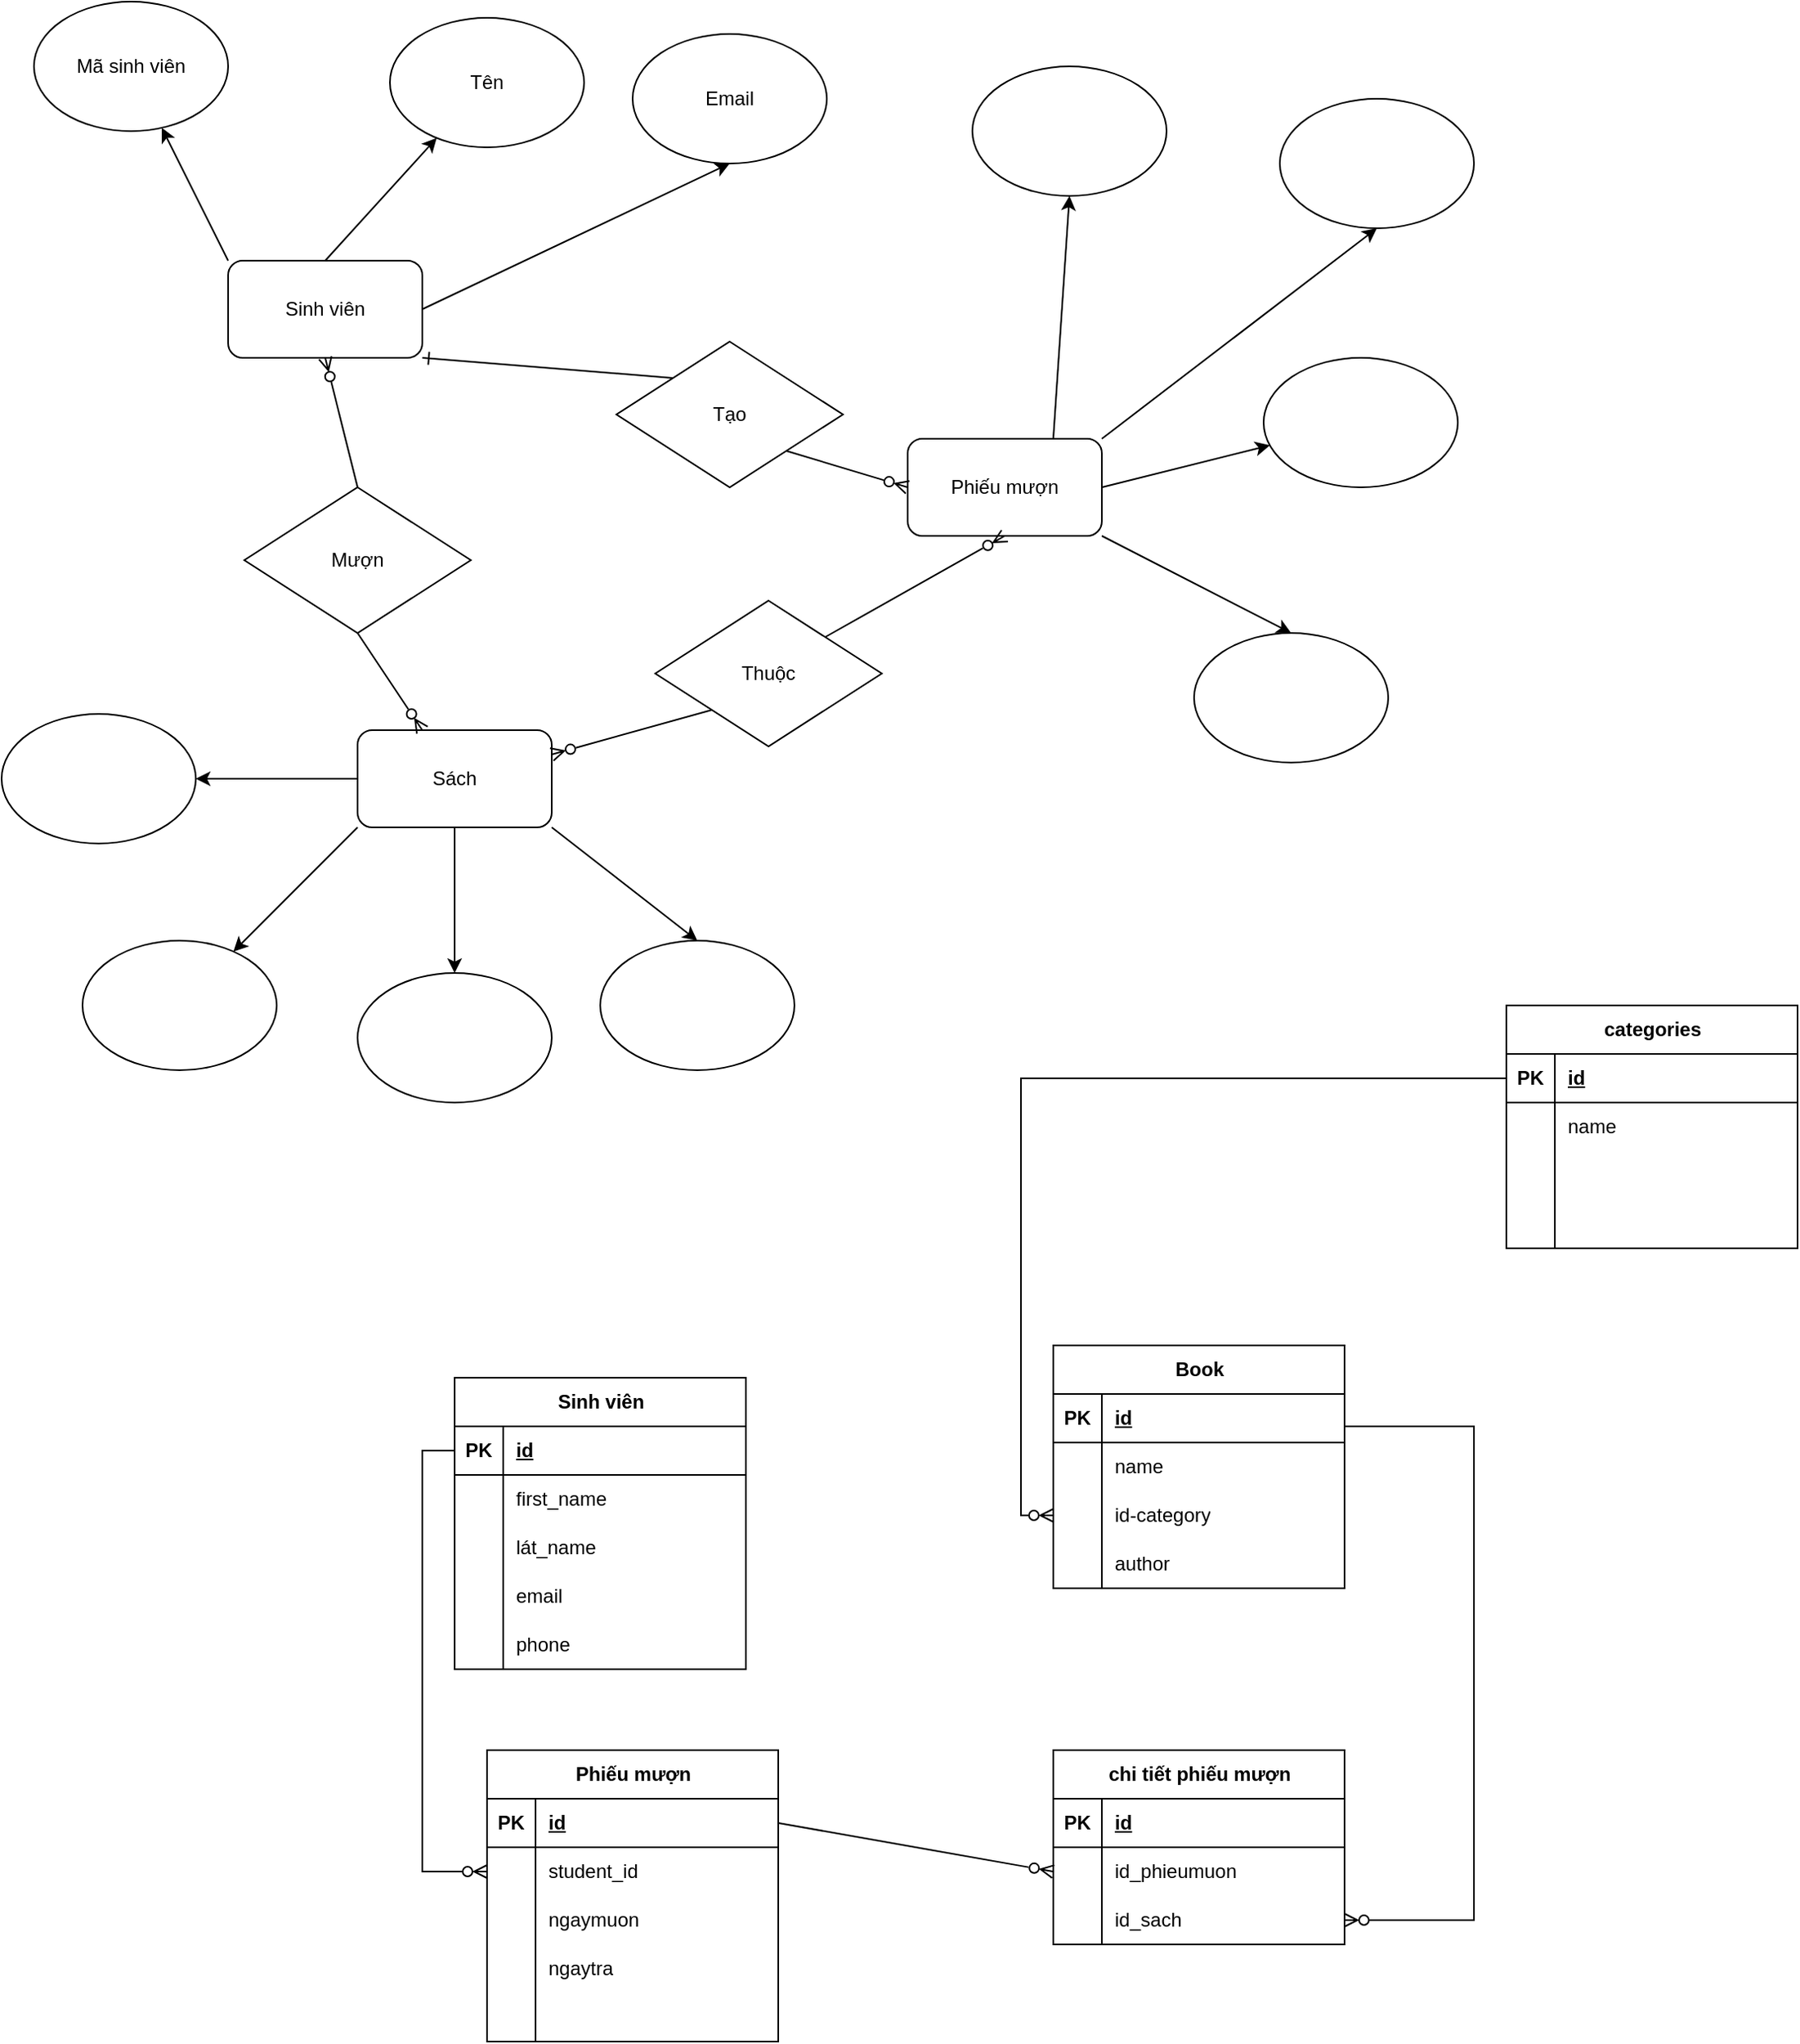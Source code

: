 <mxfile version="24.6.2" type="github">
  <diagram id="C5RBs43oDa-KdzZeNtuy" name="Page-1">
    <mxGraphModel dx="1471" dy="875" grid="1" gridSize="10" guides="1" tooltips="1" connect="1" arrows="1" fold="1" page="1" pageScale="1" pageWidth="827" pageHeight="1169" math="0" shadow="0">
      <root>
        <mxCell id="WIyWlLk6GJQsqaUBKTNV-0" />
        <mxCell id="WIyWlLk6GJQsqaUBKTNV-1" parent="WIyWlLk6GJQsqaUBKTNV-0" />
        <mxCell id="mZ0vE7oe9cur4-1ZYBkr-4" style="rounded=0;orthogonalLoop=1;jettySize=auto;html=1;exitX=0;exitY=0;exitDx=0;exitDy=0;" edge="1" parent="WIyWlLk6GJQsqaUBKTNV-1" source="mZ0vE7oe9cur4-1ZYBkr-0" target="mZ0vE7oe9cur4-1ZYBkr-1">
          <mxGeometry relative="1" as="geometry" />
        </mxCell>
        <mxCell id="mZ0vE7oe9cur4-1ZYBkr-5" style="rounded=0;orthogonalLoop=1;jettySize=auto;html=1;exitX=0.5;exitY=0;exitDx=0;exitDy=0;" edge="1" parent="WIyWlLk6GJQsqaUBKTNV-1" source="mZ0vE7oe9cur4-1ZYBkr-0" target="mZ0vE7oe9cur4-1ZYBkr-3">
          <mxGeometry relative="1" as="geometry" />
        </mxCell>
        <mxCell id="mZ0vE7oe9cur4-1ZYBkr-8" style="rounded=0;orthogonalLoop=1;jettySize=auto;html=1;exitX=1;exitY=0.5;exitDx=0;exitDy=0;entryX=0.5;entryY=1;entryDx=0;entryDy=0;" edge="1" parent="WIyWlLk6GJQsqaUBKTNV-1" source="mZ0vE7oe9cur4-1ZYBkr-0" target="mZ0vE7oe9cur4-1ZYBkr-2">
          <mxGeometry relative="1" as="geometry" />
        </mxCell>
        <mxCell id="mZ0vE7oe9cur4-1ZYBkr-0" value="Sinh viên" style="rounded=1;whiteSpace=wrap;html=1;" vertex="1" parent="WIyWlLk6GJQsqaUBKTNV-1">
          <mxGeometry x="150" y="170" width="120" height="60" as="geometry" />
        </mxCell>
        <mxCell id="mZ0vE7oe9cur4-1ZYBkr-1" value="Mã sinh viên" style="ellipse;whiteSpace=wrap;html=1;" vertex="1" parent="WIyWlLk6GJQsqaUBKTNV-1">
          <mxGeometry x="30" y="10" width="120" height="80" as="geometry" />
        </mxCell>
        <mxCell id="mZ0vE7oe9cur4-1ZYBkr-2" value="Email" style="ellipse;whiteSpace=wrap;html=1;" vertex="1" parent="WIyWlLk6GJQsqaUBKTNV-1">
          <mxGeometry x="400" y="30" width="120" height="80" as="geometry" />
        </mxCell>
        <mxCell id="mZ0vE7oe9cur4-1ZYBkr-3" value="Tên" style="ellipse;whiteSpace=wrap;html=1;" vertex="1" parent="WIyWlLk6GJQsqaUBKTNV-1">
          <mxGeometry x="250" y="20" width="120" height="80" as="geometry" />
        </mxCell>
        <mxCell id="mZ0vE7oe9cur4-1ZYBkr-11" value="" style="edgeStyle=orthogonalEdgeStyle;rounded=0;orthogonalLoop=1;jettySize=auto;html=1;" edge="1" parent="WIyWlLk6GJQsqaUBKTNV-1" source="mZ0vE7oe9cur4-1ZYBkr-9" target="mZ0vE7oe9cur4-1ZYBkr-10">
          <mxGeometry relative="1" as="geometry" />
        </mxCell>
        <mxCell id="mZ0vE7oe9cur4-1ZYBkr-13" value="" style="edgeStyle=orthogonalEdgeStyle;rounded=0;orthogonalLoop=1;jettySize=auto;html=1;entryX=0.5;entryY=0;entryDx=0;entryDy=0;" edge="1" parent="WIyWlLk6GJQsqaUBKTNV-1" source="mZ0vE7oe9cur4-1ZYBkr-9" target="mZ0vE7oe9cur4-1ZYBkr-15">
          <mxGeometry relative="1" as="geometry">
            <mxPoint x="290" y="590" as="targetPoint" />
          </mxGeometry>
        </mxCell>
        <mxCell id="mZ0vE7oe9cur4-1ZYBkr-17" style="rounded=0;orthogonalLoop=1;jettySize=auto;html=1;exitX=0;exitY=1;exitDx=0;exitDy=0;" edge="1" parent="WIyWlLk6GJQsqaUBKTNV-1" source="mZ0vE7oe9cur4-1ZYBkr-9" target="mZ0vE7oe9cur4-1ZYBkr-16">
          <mxGeometry relative="1" as="geometry" />
        </mxCell>
        <mxCell id="mZ0vE7oe9cur4-1ZYBkr-18" style="rounded=0;orthogonalLoop=1;jettySize=auto;html=1;exitX=1;exitY=1;exitDx=0;exitDy=0;entryX=0.5;entryY=0;entryDx=0;entryDy=0;" edge="1" parent="WIyWlLk6GJQsqaUBKTNV-1" source="mZ0vE7oe9cur4-1ZYBkr-9" target="mZ0vE7oe9cur4-1ZYBkr-14">
          <mxGeometry relative="1" as="geometry" />
        </mxCell>
        <mxCell id="mZ0vE7oe9cur4-1ZYBkr-9" value="Sách" style="rounded=1;whiteSpace=wrap;html=1;" vertex="1" parent="WIyWlLk6GJQsqaUBKTNV-1">
          <mxGeometry x="230" y="460" width="120" height="60" as="geometry" />
        </mxCell>
        <mxCell id="mZ0vE7oe9cur4-1ZYBkr-10" value="" style="ellipse;whiteSpace=wrap;html=1;rounded=1;" vertex="1" parent="WIyWlLk6GJQsqaUBKTNV-1">
          <mxGeometry x="10" y="450" width="120" height="80" as="geometry" />
        </mxCell>
        <mxCell id="mZ0vE7oe9cur4-1ZYBkr-14" value="" style="ellipse;whiteSpace=wrap;html=1;rounded=1;" vertex="1" parent="WIyWlLk6GJQsqaUBKTNV-1">
          <mxGeometry x="380" y="590" width="120" height="80" as="geometry" />
        </mxCell>
        <mxCell id="mZ0vE7oe9cur4-1ZYBkr-15" value="" style="ellipse;whiteSpace=wrap;html=1;rounded=1;" vertex="1" parent="WIyWlLk6GJQsqaUBKTNV-1">
          <mxGeometry x="230" y="610" width="120" height="80" as="geometry" />
        </mxCell>
        <mxCell id="mZ0vE7oe9cur4-1ZYBkr-16" value="" style="ellipse;whiteSpace=wrap;html=1;rounded=1;" vertex="1" parent="WIyWlLk6GJQsqaUBKTNV-1">
          <mxGeometry x="60" y="590" width="120" height="80" as="geometry" />
        </mxCell>
        <mxCell id="mZ0vE7oe9cur4-1ZYBkr-20" style="rounded=0;orthogonalLoop=1;jettySize=auto;html=1;exitX=0.5;exitY=1;exitDx=0;exitDy=0;endArrow=ERzeroToMany;endFill=0;" edge="1" parent="WIyWlLk6GJQsqaUBKTNV-1" source="mZ0vE7oe9cur4-1ZYBkr-19" target="mZ0vE7oe9cur4-1ZYBkr-9">
          <mxGeometry relative="1" as="geometry" />
        </mxCell>
        <mxCell id="mZ0vE7oe9cur4-1ZYBkr-21" style="rounded=0;orthogonalLoop=1;jettySize=auto;html=1;exitX=0.5;exitY=0;exitDx=0;exitDy=0;entryX=0.5;entryY=1;entryDx=0;entryDy=0;endArrow=ERzeroToMany;endFill=0;" edge="1" parent="WIyWlLk6GJQsqaUBKTNV-1" source="mZ0vE7oe9cur4-1ZYBkr-19" target="mZ0vE7oe9cur4-1ZYBkr-0">
          <mxGeometry relative="1" as="geometry" />
        </mxCell>
        <mxCell id="mZ0vE7oe9cur4-1ZYBkr-19" value="Mượn" style="rhombus;whiteSpace=wrap;html=1;" vertex="1" parent="WIyWlLk6GJQsqaUBKTNV-1">
          <mxGeometry x="160" y="310" width="140" height="90" as="geometry" />
        </mxCell>
        <mxCell id="mZ0vE7oe9cur4-1ZYBkr-27" style="rounded=0;orthogonalLoop=1;jettySize=auto;html=1;exitX=0.75;exitY=0;exitDx=0;exitDy=0;entryX=0.5;entryY=1;entryDx=0;entryDy=0;" edge="1" parent="WIyWlLk6GJQsqaUBKTNV-1" source="mZ0vE7oe9cur4-1ZYBkr-22" target="mZ0vE7oe9cur4-1ZYBkr-23">
          <mxGeometry relative="1" as="geometry" />
        </mxCell>
        <mxCell id="mZ0vE7oe9cur4-1ZYBkr-28" style="rounded=0;orthogonalLoop=1;jettySize=auto;html=1;exitX=1;exitY=0;exitDx=0;exitDy=0;entryX=0.5;entryY=1;entryDx=0;entryDy=0;" edge="1" parent="WIyWlLk6GJQsqaUBKTNV-1" source="mZ0vE7oe9cur4-1ZYBkr-22" target="mZ0vE7oe9cur4-1ZYBkr-24">
          <mxGeometry relative="1" as="geometry" />
        </mxCell>
        <mxCell id="mZ0vE7oe9cur4-1ZYBkr-29" style="rounded=0;orthogonalLoop=1;jettySize=auto;html=1;exitX=1;exitY=0.5;exitDx=0;exitDy=0;" edge="1" parent="WIyWlLk6GJQsqaUBKTNV-1" source="mZ0vE7oe9cur4-1ZYBkr-22" target="mZ0vE7oe9cur4-1ZYBkr-25">
          <mxGeometry relative="1" as="geometry" />
        </mxCell>
        <mxCell id="mZ0vE7oe9cur4-1ZYBkr-30" style="rounded=0;orthogonalLoop=1;jettySize=auto;html=1;exitX=1;exitY=1;exitDx=0;exitDy=0;entryX=0.5;entryY=0;entryDx=0;entryDy=0;" edge="1" parent="WIyWlLk6GJQsqaUBKTNV-1" source="mZ0vE7oe9cur4-1ZYBkr-22" target="mZ0vE7oe9cur4-1ZYBkr-26">
          <mxGeometry relative="1" as="geometry" />
        </mxCell>
        <mxCell id="mZ0vE7oe9cur4-1ZYBkr-22" value="Phiếu mượn" style="rounded=1;whiteSpace=wrap;html=1;" vertex="1" parent="WIyWlLk6GJQsqaUBKTNV-1">
          <mxGeometry x="570" y="280" width="120" height="60" as="geometry" />
        </mxCell>
        <mxCell id="mZ0vE7oe9cur4-1ZYBkr-23" value="" style="ellipse;whiteSpace=wrap;html=1;" vertex="1" parent="WIyWlLk6GJQsqaUBKTNV-1">
          <mxGeometry x="610" y="50" width="120" height="80" as="geometry" />
        </mxCell>
        <mxCell id="mZ0vE7oe9cur4-1ZYBkr-24" value="" style="ellipse;whiteSpace=wrap;html=1;" vertex="1" parent="WIyWlLk6GJQsqaUBKTNV-1">
          <mxGeometry x="800" y="70" width="120" height="80" as="geometry" />
        </mxCell>
        <mxCell id="mZ0vE7oe9cur4-1ZYBkr-25" value="" style="ellipse;whiteSpace=wrap;html=1;" vertex="1" parent="WIyWlLk6GJQsqaUBKTNV-1">
          <mxGeometry x="790" y="230" width="120" height="80" as="geometry" />
        </mxCell>
        <mxCell id="mZ0vE7oe9cur4-1ZYBkr-26" value="" style="ellipse;whiteSpace=wrap;html=1;" vertex="1" parent="WIyWlLk6GJQsqaUBKTNV-1">
          <mxGeometry x="747" y="400" width="120" height="80" as="geometry" />
        </mxCell>
        <mxCell id="mZ0vE7oe9cur4-1ZYBkr-33" style="rounded=0;orthogonalLoop=1;jettySize=auto;html=1;exitX=0;exitY=0;exitDx=0;exitDy=0;endArrow=ERone;endFill=0;entryX=1;entryY=1;entryDx=0;entryDy=0;" edge="1" parent="WIyWlLk6GJQsqaUBKTNV-1" source="mZ0vE7oe9cur4-1ZYBkr-31" target="mZ0vE7oe9cur4-1ZYBkr-0">
          <mxGeometry relative="1" as="geometry">
            <mxPoint x="260" y="220" as="targetPoint" />
          </mxGeometry>
        </mxCell>
        <mxCell id="mZ0vE7oe9cur4-1ZYBkr-34" style="rounded=0;orthogonalLoop=1;jettySize=auto;html=1;exitX=1;exitY=1;exitDx=0;exitDy=0;entryX=0;entryY=0.5;entryDx=0;entryDy=0;endArrow=ERzeroToMany;endFill=0;" edge="1" parent="WIyWlLk6GJQsqaUBKTNV-1" source="mZ0vE7oe9cur4-1ZYBkr-31" target="mZ0vE7oe9cur4-1ZYBkr-22">
          <mxGeometry relative="1" as="geometry" />
        </mxCell>
        <mxCell id="mZ0vE7oe9cur4-1ZYBkr-31" value="Tạo" style="rhombus;whiteSpace=wrap;html=1;" vertex="1" parent="WIyWlLk6GJQsqaUBKTNV-1">
          <mxGeometry x="390" y="220" width="140" height="90" as="geometry" />
        </mxCell>
        <mxCell id="mZ0vE7oe9cur4-1ZYBkr-37" style="edgeStyle=none;rounded=0;orthogonalLoop=1;jettySize=auto;html=1;exitX=0;exitY=1;exitDx=0;exitDy=0;entryX=1;entryY=0.25;entryDx=0;entryDy=0;endArrow=ERzeroToMany;endFill=0;" edge="1" parent="WIyWlLk6GJQsqaUBKTNV-1" source="mZ0vE7oe9cur4-1ZYBkr-35" target="mZ0vE7oe9cur4-1ZYBkr-9">
          <mxGeometry relative="1" as="geometry" />
        </mxCell>
        <mxCell id="mZ0vE7oe9cur4-1ZYBkr-38" style="edgeStyle=none;rounded=0;orthogonalLoop=1;jettySize=auto;html=1;exitX=1;exitY=0;exitDx=0;exitDy=0;entryX=0.5;entryY=1;entryDx=0;entryDy=0;endArrow=ERzeroToMany;endFill=0;" edge="1" parent="WIyWlLk6GJQsqaUBKTNV-1" source="mZ0vE7oe9cur4-1ZYBkr-35" target="mZ0vE7oe9cur4-1ZYBkr-22">
          <mxGeometry relative="1" as="geometry" />
        </mxCell>
        <mxCell id="mZ0vE7oe9cur4-1ZYBkr-35" value="Thuộc" style="rhombus;whiteSpace=wrap;html=1;" vertex="1" parent="WIyWlLk6GJQsqaUBKTNV-1">
          <mxGeometry x="414" y="380" width="140" height="90" as="geometry" />
        </mxCell>
        <mxCell id="mZ0vE7oe9cur4-1ZYBkr-62" value="Sinh viên" style="shape=table;startSize=30;container=1;collapsible=1;childLayout=tableLayout;fixedRows=1;rowLines=0;fontStyle=1;align=center;resizeLast=1;html=1;" vertex="1" parent="WIyWlLk6GJQsqaUBKTNV-1">
          <mxGeometry x="290" y="860" width="180" height="180" as="geometry" />
        </mxCell>
        <mxCell id="mZ0vE7oe9cur4-1ZYBkr-63" value="" style="shape=tableRow;horizontal=0;startSize=0;swimlaneHead=0;swimlaneBody=0;fillColor=none;collapsible=0;dropTarget=0;points=[[0,0.5],[1,0.5]];portConstraint=eastwest;top=0;left=0;right=0;bottom=1;" vertex="1" parent="mZ0vE7oe9cur4-1ZYBkr-62">
          <mxGeometry y="30" width="180" height="30" as="geometry" />
        </mxCell>
        <mxCell id="mZ0vE7oe9cur4-1ZYBkr-64" value="PK" style="shape=partialRectangle;connectable=0;fillColor=none;top=0;left=0;bottom=0;right=0;fontStyle=1;overflow=hidden;whiteSpace=wrap;html=1;" vertex="1" parent="mZ0vE7oe9cur4-1ZYBkr-63">
          <mxGeometry width="30" height="30" as="geometry">
            <mxRectangle width="30" height="30" as="alternateBounds" />
          </mxGeometry>
        </mxCell>
        <mxCell id="mZ0vE7oe9cur4-1ZYBkr-65" value="id" style="shape=partialRectangle;connectable=0;fillColor=none;top=0;left=0;bottom=0;right=0;align=left;spacingLeft=6;fontStyle=5;overflow=hidden;whiteSpace=wrap;html=1;" vertex="1" parent="mZ0vE7oe9cur4-1ZYBkr-63">
          <mxGeometry x="30" width="150" height="30" as="geometry">
            <mxRectangle width="150" height="30" as="alternateBounds" />
          </mxGeometry>
        </mxCell>
        <mxCell id="mZ0vE7oe9cur4-1ZYBkr-66" value="" style="shape=tableRow;horizontal=0;startSize=0;swimlaneHead=0;swimlaneBody=0;fillColor=none;collapsible=0;dropTarget=0;points=[[0,0.5],[1,0.5]];portConstraint=eastwest;top=0;left=0;right=0;bottom=0;" vertex="1" parent="mZ0vE7oe9cur4-1ZYBkr-62">
          <mxGeometry y="60" width="180" height="30" as="geometry" />
        </mxCell>
        <mxCell id="mZ0vE7oe9cur4-1ZYBkr-67" value="" style="shape=partialRectangle;connectable=0;fillColor=none;top=0;left=0;bottom=0;right=0;editable=1;overflow=hidden;whiteSpace=wrap;html=1;" vertex="1" parent="mZ0vE7oe9cur4-1ZYBkr-66">
          <mxGeometry width="30" height="30" as="geometry">
            <mxRectangle width="30" height="30" as="alternateBounds" />
          </mxGeometry>
        </mxCell>
        <mxCell id="mZ0vE7oe9cur4-1ZYBkr-68" value="first_name" style="shape=partialRectangle;connectable=0;fillColor=none;top=0;left=0;bottom=0;right=0;align=left;spacingLeft=6;overflow=hidden;whiteSpace=wrap;html=1;" vertex="1" parent="mZ0vE7oe9cur4-1ZYBkr-66">
          <mxGeometry x="30" width="150" height="30" as="geometry">
            <mxRectangle width="150" height="30" as="alternateBounds" />
          </mxGeometry>
        </mxCell>
        <mxCell id="mZ0vE7oe9cur4-1ZYBkr-126" value="" style="shape=tableRow;horizontal=0;startSize=0;swimlaneHead=0;swimlaneBody=0;fillColor=none;collapsible=0;dropTarget=0;points=[[0,0.5],[1,0.5]];portConstraint=eastwest;top=0;left=0;right=0;bottom=0;" vertex="1" parent="mZ0vE7oe9cur4-1ZYBkr-62">
          <mxGeometry y="90" width="180" height="30" as="geometry" />
        </mxCell>
        <mxCell id="mZ0vE7oe9cur4-1ZYBkr-127" value="" style="shape=partialRectangle;connectable=0;fillColor=none;top=0;left=0;bottom=0;right=0;editable=1;overflow=hidden;whiteSpace=wrap;html=1;" vertex="1" parent="mZ0vE7oe9cur4-1ZYBkr-126">
          <mxGeometry width="30" height="30" as="geometry">
            <mxRectangle width="30" height="30" as="alternateBounds" />
          </mxGeometry>
        </mxCell>
        <mxCell id="mZ0vE7oe9cur4-1ZYBkr-128" value="lát_name" style="shape=partialRectangle;connectable=0;fillColor=none;top=0;left=0;bottom=0;right=0;align=left;spacingLeft=6;overflow=hidden;whiteSpace=wrap;html=1;" vertex="1" parent="mZ0vE7oe9cur4-1ZYBkr-126">
          <mxGeometry x="30" width="150" height="30" as="geometry">
            <mxRectangle width="150" height="30" as="alternateBounds" />
          </mxGeometry>
        </mxCell>
        <mxCell id="mZ0vE7oe9cur4-1ZYBkr-69" value="" style="shape=tableRow;horizontal=0;startSize=0;swimlaneHead=0;swimlaneBody=0;fillColor=none;collapsible=0;dropTarget=0;points=[[0,0.5],[1,0.5]];portConstraint=eastwest;top=0;left=0;right=0;bottom=0;" vertex="1" parent="mZ0vE7oe9cur4-1ZYBkr-62">
          <mxGeometry y="120" width="180" height="30" as="geometry" />
        </mxCell>
        <mxCell id="mZ0vE7oe9cur4-1ZYBkr-70" value="" style="shape=partialRectangle;connectable=0;fillColor=none;top=0;left=0;bottom=0;right=0;editable=1;overflow=hidden;whiteSpace=wrap;html=1;" vertex="1" parent="mZ0vE7oe9cur4-1ZYBkr-69">
          <mxGeometry width="30" height="30" as="geometry">
            <mxRectangle width="30" height="30" as="alternateBounds" />
          </mxGeometry>
        </mxCell>
        <mxCell id="mZ0vE7oe9cur4-1ZYBkr-71" value="email" style="shape=partialRectangle;connectable=0;fillColor=none;top=0;left=0;bottom=0;right=0;align=left;spacingLeft=6;overflow=hidden;whiteSpace=wrap;html=1;" vertex="1" parent="mZ0vE7oe9cur4-1ZYBkr-69">
          <mxGeometry x="30" width="150" height="30" as="geometry">
            <mxRectangle width="150" height="30" as="alternateBounds" />
          </mxGeometry>
        </mxCell>
        <mxCell id="mZ0vE7oe9cur4-1ZYBkr-72" value="" style="shape=tableRow;horizontal=0;startSize=0;swimlaneHead=0;swimlaneBody=0;fillColor=none;collapsible=0;dropTarget=0;points=[[0,0.5],[1,0.5]];portConstraint=eastwest;top=0;left=0;right=0;bottom=0;" vertex="1" parent="mZ0vE7oe9cur4-1ZYBkr-62">
          <mxGeometry y="150" width="180" height="30" as="geometry" />
        </mxCell>
        <mxCell id="mZ0vE7oe9cur4-1ZYBkr-73" value="" style="shape=partialRectangle;connectable=0;fillColor=none;top=0;left=0;bottom=0;right=0;editable=1;overflow=hidden;whiteSpace=wrap;html=1;" vertex="1" parent="mZ0vE7oe9cur4-1ZYBkr-72">
          <mxGeometry width="30" height="30" as="geometry">
            <mxRectangle width="30" height="30" as="alternateBounds" />
          </mxGeometry>
        </mxCell>
        <mxCell id="mZ0vE7oe9cur4-1ZYBkr-74" value="phone" style="shape=partialRectangle;connectable=0;fillColor=none;top=0;left=0;bottom=0;right=0;align=left;spacingLeft=6;overflow=hidden;whiteSpace=wrap;html=1;" vertex="1" parent="mZ0vE7oe9cur4-1ZYBkr-72">
          <mxGeometry x="30" width="150" height="30" as="geometry">
            <mxRectangle width="150" height="30" as="alternateBounds" />
          </mxGeometry>
        </mxCell>
        <mxCell id="mZ0vE7oe9cur4-1ZYBkr-75" value="Book" style="shape=table;startSize=30;container=1;collapsible=1;childLayout=tableLayout;fixedRows=1;rowLines=0;fontStyle=1;align=center;resizeLast=1;html=1;" vertex="1" parent="WIyWlLk6GJQsqaUBKTNV-1">
          <mxGeometry x="660" y="840" width="180" height="150" as="geometry" />
        </mxCell>
        <mxCell id="mZ0vE7oe9cur4-1ZYBkr-76" value="" style="shape=tableRow;horizontal=0;startSize=0;swimlaneHead=0;swimlaneBody=0;fillColor=none;collapsible=0;dropTarget=0;points=[[0,0.5],[1,0.5]];portConstraint=eastwest;top=0;left=0;right=0;bottom=1;" vertex="1" parent="mZ0vE7oe9cur4-1ZYBkr-75">
          <mxGeometry y="30" width="180" height="30" as="geometry" />
        </mxCell>
        <mxCell id="mZ0vE7oe9cur4-1ZYBkr-77" value="PK" style="shape=partialRectangle;connectable=0;fillColor=none;top=0;left=0;bottom=0;right=0;fontStyle=1;overflow=hidden;whiteSpace=wrap;html=1;" vertex="1" parent="mZ0vE7oe9cur4-1ZYBkr-76">
          <mxGeometry width="30" height="30" as="geometry">
            <mxRectangle width="30" height="30" as="alternateBounds" />
          </mxGeometry>
        </mxCell>
        <mxCell id="mZ0vE7oe9cur4-1ZYBkr-78" value="id" style="shape=partialRectangle;connectable=0;fillColor=none;top=0;left=0;bottom=0;right=0;align=left;spacingLeft=6;fontStyle=5;overflow=hidden;whiteSpace=wrap;html=1;" vertex="1" parent="mZ0vE7oe9cur4-1ZYBkr-76">
          <mxGeometry x="30" width="150" height="30" as="geometry">
            <mxRectangle width="150" height="30" as="alternateBounds" />
          </mxGeometry>
        </mxCell>
        <mxCell id="mZ0vE7oe9cur4-1ZYBkr-79" value="" style="shape=tableRow;horizontal=0;startSize=0;swimlaneHead=0;swimlaneBody=0;fillColor=none;collapsible=0;dropTarget=0;points=[[0,0.5],[1,0.5]];portConstraint=eastwest;top=0;left=0;right=0;bottom=0;" vertex="1" parent="mZ0vE7oe9cur4-1ZYBkr-75">
          <mxGeometry y="60" width="180" height="30" as="geometry" />
        </mxCell>
        <mxCell id="mZ0vE7oe9cur4-1ZYBkr-80" value="" style="shape=partialRectangle;connectable=0;fillColor=none;top=0;left=0;bottom=0;right=0;editable=1;overflow=hidden;whiteSpace=wrap;html=1;" vertex="1" parent="mZ0vE7oe9cur4-1ZYBkr-79">
          <mxGeometry width="30" height="30" as="geometry">
            <mxRectangle width="30" height="30" as="alternateBounds" />
          </mxGeometry>
        </mxCell>
        <mxCell id="mZ0vE7oe9cur4-1ZYBkr-81" value="name" style="shape=partialRectangle;connectable=0;fillColor=none;top=0;left=0;bottom=0;right=0;align=left;spacingLeft=6;overflow=hidden;whiteSpace=wrap;html=1;" vertex="1" parent="mZ0vE7oe9cur4-1ZYBkr-79">
          <mxGeometry x="30" width="150" height="30" as="geometry">
            <mxRectangle width="150" height="30" as="alternateBounds" />
          </mxGeometry>
        </mxCell>
        <mxCell id="mZ0vE7oe9cur4-1ZYBkr-82" value="" style="shape=tableRow;horizontal=0;startSize=0;swimlaneHead=0;swimlaneBody=0;fillColor=none;collapsible=0;dropTarget=0;points=[[0,0.5],[1,0.5]];portConstraint=eastwest;top=0;left=0;right=0;bottom=0;" vertex="1" parent="mZ0vE7oe9cur4-1ZYBkr-75">
          <mxGeometry y="90" width="180" height="30" as="geometry" />
        </mxCell>
        <mxCell id="mZ0vE7oe9cur4-1ZYBkr-83" value="" style="shape=partialRectangle;connectable=0;fillColor=none;top=0;left=0;bottom=0;right=0;editable=1;overflow=hidden;whiteSpace=wrap;html=1;" vertex="1" parent="mZ0vE7oe9cur4-1ZYBkr-82">
          <mxGeometry width="30" height="30" as="geometry">
            <mxRectangle width="30" height="30" as="alternateBounds" />
          </mxGeometry>
        </mxCell>
        <mxCell id="mZ0vE7oe9cur4-1ZYBkr-84" value="id-category" style="shape=partialRectangle;connectable=0;fillColor=none;top=0;left=0;bottom=0;right=0;align=left;spacingLeft=6;overflow=hidden;whiteSpace=wrap;html=1;" vertex="1" parent="mZ0vE7oe9cur4-1ZYBkr-82">
          <mxGeometry x="30" width="150" height="30" as="geometry">
            <mxRectangle width="150" height="30" as="alternateBounds" />
          </mxGeometry>
        </mxCell>
        <mxCell id="mZ0vE7oe9cur4-1ZYBkr-85" value="" style="shape=tableRow;horizontal=0;startSize=0;swimlaneHead=0;swimlaneBody=0;fillColor=none;collapsible=0;dropTarget=0;points=[[0,0.5],[1,0.5]];portConstraint=eastwest;top=0;left=0;right=0;bottom=0;" vertex="1" parent="mZ0vE7oe9cur4-1ZYBkr-75">
          <mxGeometry y="120" width="180" height="30" as="geometry" />
        </mxCell>
        <mxCell id="mZ0vE7oe9cur4-1ZYBkr-86" value="" style="shape=partialRectangle;connectable=0;fillColor=none;top=0;left=0;bottom=0;right=0;editable=1;overflow=hidden;whiteSpace=wrap;html=1;" vertex="1" parent="mZ0vE7oe9cur4-1ZYBkr-85">
          <mxGeometry width="30" height="30" as="geometry">
            <mxRectangle width="30" height="30" as="alternateBounds" />
          </mxGeometry>
        </mxCell>
        <mxCell id="mZ0vE7oe9cur4-1ZYBkr-87" value="author" style="shape=partialRectangle;connectable=0;fillColor=none;top=0;left=0;bottom=0;right=0;align=left;spacingLeft=6;overflow=hidden;whiteSpace=wrap;html=1;" vertex="1" parent="mZ0vE7oe9cur4-1ZYBkr-85">
          <mxGeometry x="30" width="150" height="30" as="geometry">
            <mxRectangle width="150" height="30" as="alternateBounds" />
          </mxGeometry>
        </mxCell>
        <mxCell id="mZ0vE7oe9cur4-1ZYBkr-88" value="chi tiết phiếu mượn" style="shape=table;startSize=30;container=1;collapsible=1;childLayout=tableLayout;fixedRows=1;rowLines=0;fontStyle=1;align=center;resizeLast=1;html=1;" vertex="1" parent="WIyWlLk6GJQsqaUBKTNV-1">
          <mxGeometry x="660" y="1090" width="180" height="120" as="geometry" />
        </mxCell>
        <mxCell id="mZ0vE7oe9cur4-1ZYBkr-89" value="" style="shape=tableRow;horizontal=0;startSize=0;swimlaneHead=0;swimlaneBody=0;fillColor=none;collapsible=0;dropTarget=0;points=[[0,0.5],[1,0.5]];portConstraint=eastwest;top=0;left=0;right=0;bottom=1;" vertex="1" parent="mZ0vE7oe9cur4-1ZYBkr-88">
          <mxGeometry y="30" width="180" height="30" as="geometry" />
        </mxCell>
        <mxCell id="mZ0vE7oe9cur4-1ZYBkr-90" value="PK" style="shape=partialRectangle;connectable=0;fillColor=none;top=0;left=0;bottom=0;right=0;fontStyle=1;overflow=hidden;whiteSpace=wrap;html=1;" vertex="1" parent="mZ0vE7oe9cur4-1ZYBkr-89">
          <mxGeometry width="30" height="30" as="geometry">
            <mxRectangle width="30" height="30" as="alternateBounds" />
          </mxGeometry>
        </mxCell>
        <mxCell id="mZ0vE7oe9cur4-1ZYBkr-91" value="id" style="shape=partialRectangle;connectable=0;fillColor=none;top=0;left=0;bottom=0;right=0;align=left;spacingLeft=6;fontStyle=5;overflow=hidden;whiteSpace=wrap;html=1;" vertex="1" parent="mZ0vE7oe9cur4-1ZYBkr-89">
          <mxGeometry x="30" width="150" height="30" as="geometry">
            <mxRectangle width="150" height="30" as="alternateBounds" />
          </mxGeometry>
        </mxCell>
        <mxCell id="mZ0vE7oe9cur4-1ZYBkr-92" value="" style="shape=tableRow;horizontal=0;startSize=0;swimlaneHead=0;swimlaneBody=0;fillColor=none;collapsible=0;dropTarget=0;points=[[0,0.5],[1,0.5]];portConstraint=eastwest;top=0;left=0;right=0;bottom=0;" vertex="1" parent="mZ0vE7oe9cur4-1ZYBkr-88">
          <mxGeometry y="60" width="180" height="30" as="geometry" />
        </mxCell>
        <mxCell id="mZ0vE7oe9cur4-1ZYBkr-93" value="" style="shape=partialRectangle;connectable=0;fillColor=none;top=0;left=0;bottom=0;right=0;editable=1;overflow=hidden;whiteSpace=wrap;html=1;" vertex="1" parent="mZ0vE7oe9cur4-1ZYBkr-92">
          <mxGeometry width="30" height="30" as="geometry">
            <mxRectangle width="30" height="30" as="alternateBounds" />
          </mxGeometry>
        </mxCell>
        <mxCell id="mZ0vE7oe9cur4-1ZYBkr-94" value="id_phieumuon" style="shape=partialRectangle;connectable=0;fillColor=none;top=0;left=0;bottom=0;right=0;align=left;spacingLeft=6;overflow=hidden;whiteSpace=wrap;html=1;" vertex="1" parent="mZ0vE7oe9cur4-1ZYBkr-92">
          <mxGeometry x="30" width="150" height="30" as="geometry">
            <mxRectangle width="150" height="30" as="alternateBounds" />
          </mxGeometry>
        </mxCell>
        <mxCell id="mZ0vE7oe9cur4-1ZYBkr-95" value="" style="shape=tableRow;horizontal=0;startSize=0;swimlaneHead=0;swimlaneBody=0;fillColor=none;collapsible=0;dropTarget=0;points=[[0,0.5],[1,0.5]];portConstraint=eastwest;top=0;left=0;right=0;bottom=0;" vertex="1" parent="mZ0vE7oe9cur4-1ZYBkr-88">
          <mxGeometry y="90" width="180" height="30" as="geometry" />
        </mxCell>
        <mxCell id="mZ0vE7oe9cur4-1ZYBkr-96" value="" style="shape=partialRectangle;connectable=0;fillColor=none;top=0;left=0;bottom=0;right=0;editable=1;overflow=hidden;whiteSpace=wrap;html=1;" vertex="1" parent="mZ0vE7oe9cur4-1ZYBkr-95">
          <mxGeometry width="30" height="30" as="geometry">
            <mxRectangle width="30" height="30" as="alternateBounds" />
          </mxGeometry>
        </mxCell>
        <mxCell id="mZ0vE7oe9cur4-1ZYBkr-97" value="id_sach" style="shape=partialRectangle;connectable=0;fillColor=none;top=0;left=0;bottom=0;right=0;align=left;spacingLeft=6;overflow=hidden;whiteSpace=wrap;html=1;" vertex="1" parent="mZ0vE7oe9cur4-1ZYBkr-95">
          <mxGeometry x="30" width="150" height="30" as="geometry">
            <mxRectangle width="150" height="30" as="alternateBounds" />
          </mxGeometry>
        </mxCell>
        <mxCell id="mZ0vE7oe9cur4-1ZYBkr-101" value="Phiếu mượn" style="shape=table;startSize=30;container=1;collapsible=1;childLayout=tableLayout;fixedRows=1;rowLines=0;fontStyle=1;align=center;resizeLast=1;html=1;" vertex="1" parent="WIyWlLk6GJQsqaUBKTNV-1">
          <mxGeometry x="310" y="1090" width="180" height="180" as="geometry" />
        </mxCell>
        <mxCell id="mZ0vE7oe9cur4-1ZYBkr-102" value="" style="shape=tableRow;horizontal=0;startSize=0;swimlaneHead=0;swimlaneBody=0;fillColor=none;collapsible=0;dropTarget=0;points=[[0,0.5],[1,0.5]];portConstraint=eastwest;top=0;left=0;right=0;bottom=1;" vertex="1" parent="mZ0vE7oe9cur4-1ZYBkr-101">
          <mxGeometry y="30" width="180" height="30" as="geometry" />
        </mxCell>
        <mxCell id="mZ0vE7oe9cur4-1ZYBkr-103" value="PK" style="shape=partialRectangle;connectable=0;fillColor=none;top=0;left=0;bottom=0;right=0;fontStyle=1;overflow=hidden;whiteSpace=wrap;html=1;" vertex="1" parent="mZ0vE7oe9cur4-1ZYBkr-102">
          <mxGeometry width="30" height="30" as="geometry">
            <mxRectangle width="30" height="30" as="alternateBounds" />
          </mxGeometry>
        </mxCell>
        <mxCell id="mZ0vE7oe9cur4-1ZYBkr-104" value="id" style="shape=partialRectangle;connectable=0;fillColor=none;top=0;left=0;bottom=0;right=0;align=left;spacingLeft=6;fontStyle=5;overflow=hidden;whiteSpace=wrap;html=1;" vertex="1" parent="mZ0vE7oe9cur4-1ZYBkr-102">
          <mxGeometry x="30" width="150" height="30" as="geometry">
            <mxRectangle width="150" height="30" as="alternateBounds" />
          </mxGeometry>
        </mxCell>
        <mxCell id="mZ0vE7oe9cur4-1ZYBkr-105" value="" style="shape=tableRow;horizontal=0;startSize=0;swimlaneHead=0;swimlaneBody=0;fillColor=none;collapsible=0;dropTarget=0;points=[[0,0.5],[1,0.5]];portConstraint=eastwest;top=0;left=0;right=0;bottom=0;" vertex="1" parent="mZ0vE7oe9cur4-1ZYBkr-101">
          <mxGeometry y="60" width="180" height="30" as="geometry" />
        </mxCell>
        <mxCell id="mZ0vE7oe9cur4-1ZYBkr-106" value="" style="shape=partialRectangle;connectable=0;fillColor=none;top=0;left=0;bottom=0;right=0;editable=1;overflow=hidden;whiteSpace=wrap;html=1;" vertex="1" parent="mZ0vE7oe9cur4-1ZYBkr-105">
          <mxGeometry width="30" height="30" as="geometry">
            <mxRectangle width="30" height="30" as="alternateBounds" />
          </mxGeometry>
        </mxCell>
        <mxCell id="mZ0vE7oe9cur4-1ZYBkr-107" value="student_id" style="shape=partialRectangle;connectable=0;fillColor=none;top=0;left=0;bottom=0;right=0;align=left;spacingLeft=6;overflow=hidden;whiteSpace=wrap;html=1;" vertex="1" parent="mZ0vE7oe9cur4-1ZYBkr-105">
          <mxGeometry x="30" width="150" height="30" as="geometry">
            <mxRectangle width="150" height="30" as="alternateBounds" />
          </mxGeometry>
        </mxCell>
        <mxCell id="mZ0vE7oe9cur4-1ZYBkr-108" value="" style="shape=tableRow;horizontal=0;startSize=0;swimlaneHead=0;swimlaneBody=0;fillColor=none;collapsible=0;dropTarget=0;points=[[0,0.5],[1,0.5]];portConstraint=eastwest;top=0;left=0;right=0;bottom=0;" vertex="1" parent="mZ0vE7oe9cur4-1ZYBkr-101">
          <mxGeometry y="90" width="180" height="30" as="geometry" />
        </mxCell>
        <mxCell id="mZ0vE7oe9cur4-1ZYBkr-109" value="" style="shape=partialRectangle;connectable=0;fillColor=none;top=0;left=0;bottom=0;right=0;editable=1;overflow=hidden;whiteSpace=wrap;html=1;" vertex="1" parent="mZ0vE7oe9cur4-1ZYBkr-108">
          <mxGeometry width="30" height="30" as="geometry">
            <mxRectangle width="30" height="30" as="alternateBounds" />
          </mxGeometry>
        </mxCell>
        <mxCell id="mZ0vE7oe9cur4-1ZYBkr-110" value="ngaymuon" style="shape=partialRectangle;connectable=0;fillColor=none;top=0;left=0;bottom=0;right=0;align=left;spacingLeft=6;overflow=hidden;whiteSpace=wrap;html=1;" vertex="1" parent="mZ0vE7oe9cur4-1ZYBkr-108">
          <mxGeometry x="30" width="150" height="30" as="geometry">
            <mxRectangle width="150" height="30" as="alternateBounds" />
          </mxGeometry>
        </mxCell>
        <mxCell id="mZ0vE7oe9cur4-1ZYBkr-111" value="" style="shape=tableRow;horizontal=0;startSize=0;swimlaneHead=0;swimlaneBody=0;fillColor=none;collapsible=0;dropTarget=0;points=[[0,0.5],[1,0.5]];portConstraint=eastwest;top=0;left=0;right=0;bottom=0;" vertex="1" parent="mZ0vE7oe9cur4-1ZYBkr-101">
          <mxGeometry y="120" width="180" height="30" as="geometry" />
        </mxCell>
        <mxCell id="mZ0vE7oe9cur4-1ZYBkr-112" value="" style="shape=partialRectangle;connectable=0;fillColor=none;top=0;left=0;bottom=0;right=0;editable=1;overflow=hidden;whiteSpace=wrap;html=1;" vertex="1" parent="mZ0vE7oe9cur4-1ZYBkr-111">
          <mxGeometry width="30" height="30" as="geometry">
            <mxRectangle width="30" height="30" as="alternateBounds" />
          </mxGeometry>
        </mxCell>
        <mxCell id="mZ0vE7oe9cur4-1ZYBkr-113" value="ngaytra" style="shape=partialRectangle;connectable=0;fillColor=none;top=0;left=0;bottom=0;right=0;align=left;spacingLeft=6;overflow=hidden;whiteSpace=wrap;html=1;" vertex="1" parent="mZ0vE7oe9cur4-1ZYBkr-111">
          <mxGeometry x="30" width="150" height="30" as="geometry">
            <mxRectangle width="150" height="30" as="alternateBounds" />
          </mxGeometry>
        </mxCell>
        <mxCell id="mZ0vE7oe9cur4-1ZYBkr-144" value="" style="shape=tableRow;horizontal=0;startSize=0;swimlaneHead=0;swimlaneBody=0;fillColor=none;collapsible=0;dropTarget=0;points=[[0,0.5],[1,0.5]];portConstraint=eastwest;top=0;left=0;right=0;bottom=0;" vertex="1" parent="mZ0vE7oe9cur4-1ZYBkr-101">
          <mxGeometry y="150" width="180" height="30" as="geometry" />
        </mxCell>
        <mxCell id="mZ0vE7oe9cur4-1ZYBkr-145" value="" style="shape=partialRectangle;connectable=0;fillColor=none;top=0;left=0;bottom=0;right=0;editable=1;overflow=hidden;whiteSpace=wrap;html=1;" vertex="1" parent="mZ0vE7oe9cur4-1ZYBkr-144">
          <mxGeometry width="30" height="30" as="geometry">
            <mxRectangle width="30" height="30" as="alternateBounds" />
          </mxGeometry>
        </mxCell>
        <mxCell id="mZ0vE7oe9cur4-1ZYBkr-146" value="" style="shape=partialRectangle;connectable=0;fillColor=none;top=0;left=0;bottom=0;right=0;align=left;spacingLeft=6;overflow=hidden;whiteSpace=wrap;html=1;" vertex="1" parent="mZ0vE7oe9cur4-1ZYBkr-144">
          <mxGeometry x="30" width="150" height="30" as="geometry">
            <mxRectangle width="150" height="30" as="alternateBounds" />
          </mxGeometry>
        </mxCell>
        <mxCell id="mZ0vE7oe9cur4-1ZYBkr-114" style="rounded=0;orthogonalLoop=1;jettySize=auto;html=1;endArrow=ERzeroToMany;endFill=0;exitX=1;exitY=0.5;exitDx=0;exitDy=0;entryX=1;entryY=0.5;entryDx=0;entryDy=0;edgeStyle=orthogonalEdgeStyle;" edge="1" parent="WIyWlLk6GJQsqaUBKTNV-1" source="mZ0vE7oe9cur4-1ZYBkr-82" target="mZ0vE7oe9cur4-1ZYBkr-95">
          <mxGeometry relative="1" as="geometry">
            <mxPoint x="880" y="930" as="sourcePoint" />
            <mxPoint x="880" y="1120" as="targetPoint" />
            <Array as="points">
              <mxPoint x="840" y="890" />
              <mxPoint x="920" y="890" />
              <mxPoint x="920" y="1195" />
            </Array>
          </mxGeometry>
        </mxCell>
        <mxCell id="mZ0vE7oe9cur4-1ZYBkr-118" style="edgeStyle=none;rounded=0;orthogonalLoop=1;jettySize=auto;html=1;exitX=1;exitY=0.5;exitDx=0;exitDy=0;entryX=0;entryY=0.5;entryDx=0;entryDy=0;endArrow=ERzeroToMany;endFill=0;" edge="1" parent="WIyWlLk6GJQsqaUBKTNV-1" source="mZ0vE7oe9cur4-1ZYBkr-102" target="mZ0vE7oe9cur4-1ZYBkr-92">
          <mxGeometry relative="1" as="geometry" />
        </mxCell>
        <mxCell id="mZ0vE7oe9cur4-1ZYBkr-119" style="edgeStyle=orthogonalEdgeStyle;rounded=0;orthogonalLoop=1;jettySize=auto;html=1;exitX=0;exitY=0.5;exitDx=0;exitDy=0;entryX=0;entryY=0.5;entryDx=0;entryDy=0;endArrow=ERzeroToMany;endFill=0;" edge="1" parent="WIyWlLk6GJQsqaUBKTNV-1" source="mZ0vE7oe9cur4-1ZYBkr-63" target="mZ0vE7oe9cur4-1ZYBkr-105">
          <mxGeometry relative="1" as="geometry" />
        </mxCell>
        <mxCell id="mZ0vE7oe9cur4-1ZYBkr-129" value="categories" style="shape=table;startSize=30;container=1;collapsible=1;childLayout=tableLayout;fixedRows=1;rowLines=0;fontStyle=1;align=center;resizeLast=1;html=1;" vertex="1" parent="WIyWlLk6GJQsqaUBKTNV-1">
          <mxGeometry x="940" y="630" width="180" height="150" as="geometry" />
        </mxCell>
        <mxCell id="mZ0vE7oe9cur4-1ZYBkr-130" value="" style="shape=tableRow;horizontal=0;startSize=0;swimlaneHead=0;swimlaneBody=0;fillColor=none;collapsible=0;dropTarget=0;points=[[0,0.5],[1,0.5]];portConstraint=eastwest;top=0;left=0;right=0;bottom=1;" vertex="1" parent="mZ0vE7oe9cur4-1ZYBkr-129">
          <mxGeometry y="30" width="180" height="30" as="geometry" />
        </mxCell>
        <mxCell id="mZ0vE7oe9cur4-1ZYBkr-131" value="PK" style="shape=partialRectangle;connectable=0;fillColor=none;top=0;left=0;bottom=0;right=0;fontStyle=1;overflow=hidden;whiteSpace=wrap;html=1;" vertex="1" parent="mZ0vE7oe9cur4-1ZYBkr-130">
          <mxGeometry width="30" height="30" as="geometry">
            <mxRectangle width="30" height="30" as="alternateBounds" />
          </mxGeometry>
        </mxCell>
        <mxCell id="mZ0vE7oe9cur4-1ZYBkr-132" value="id" style="shape=partialRectangle;connectable=0;fillColor=none;top=0;left=0;bottom=0;right=0;align=left;spacingLeft=6;fontStyle=5;overflow=hidden;whiteSpace=wrap;html=1;" vertex="1" parent="mZ0vE7oe9cur4-1ZYBkr-130">
          <mxGeometry x="30" width="150" height="30" as="geometry">
            <mxRectangle width="150" height="30" as="alternateBounds" />
          </mxGeometry>
        </mxCell>
        <mxCell id="mZ0vE7oe9cur4-1ZYBkr-133" value="" style="shape=tableRow;horizontal=0;startSize=0;swimlaneHead=0;swimlaneBody=0;fillColor=none;collapsible=0;dropTarget=0;points=[[0,0.5],[1,0.5]];portConstraint=eastwest;top=0;left=0;right=0;bottom=0;" vertex="1" parent="mZ0vE7oe9cur4-1ZYBkr-129">
          <mxGeometry y="60" width="180" height="30" as="geometry" />
        </mxCell>
        <mxCell id="mZ0vE7oe9cur4-1ZYBkr-134" value="" style="shape=partialRectangle;connectable=0;fillColor=none;top=0;left=0;bottom=0;right=0;editable=1;overflow=hidden;whiteSpace=wrap;html=1;" vertex="1" parent="mZ0vE7oe9cur4-1ZYBkr-133">
          <mxGeometry width="30" height="30" as="geometry">
            <mxRectangle width="30" height="30" as="alternateBounds" />
          </mxGeometry>
        </mxCell>
        <mxCell id="mZ0vE7oe9cur4-1ZYBkr-135" value="name" style="shape=partialRectangle;connectable=0;fillColor=none;top=0;left=0;bottom=0;right=0;align=left;spacingLeft=6;overflow=hidden;whiteSpace=wrap;html=1;" vertex="1" parent="mZ0vE7oe9cur4-1ZYBkr-133">
          <mxGeometry x="30" width="150" height="30" as="geometry">
            <mxRectangle width="150" height="30" as="alternateBounds" />
          </mxGeometry>
        </mxCell>
        <mxCell id="mZ0vE7oe9cur4-1ZYBkr-136" value="" style="shape=tableRow;horizontal=0;startSize=0;swimlaneHead=0;swimlaneBody=0;fillColor=none;collapsible=0;dropTarget=0;points=[[0,0.5],[1,0.5]];portConstraint=eastwest;top=0;left=0;right=0;bottom=0;" vertex="1" parent="mZ0vE7oe9cur4-1ZYBkr-129">
          <mxGeometry y="90" width="180" height="30" as="geometry" />
        </mxCell>
        <mxCell id="mZ0vE7oe9cur4-1ZYBkr-137" value="" style="shape=partialRectangle;connectable=0;fillColor=none;top=0;left=0;bottom=0;right=0;editable=1;overflow=hidden;whiteSpace=wrap;html=1;" vertex="1" parent="mZ0vE7oe9cur4-1ZYBkr-136">
          <mxGeometry width="30" height="30" as="geometry">
            <mxRectangle width="30" height="30" as="alternateBounds" />
          </mxGeometry>
        </mxCell>
        <mxCell id="mZ0vE7oe9cur4-1ZYBkr-138" value="" style="shape=partialRectangle;connectable=0;fillColor=none;top=0;left=0;bottom=0;right=0;align=left;spacingLeft=6;overflow=hidden;whiteSpace=wrap;html=1;" vertex="1" parent="mZ0vE7oe9cur4-1ZYBkr-136">
          <mxGeometry x="30" width="150" height="30" as="geometry">
            <mxRectangle width="150" height="30" as="alternateBounds" />
          </mxGeometry>
        </mxCell>
        <mxCell id="mZ0vE7oe9cur4-1ZYBkr-139" value="" style="shape=tableRow;horizontal=0;startSize=0;swimlaneHead=0;swimlaneBody=0;fillColor=none;collapsible=0;dropTarget=0;points=[[0,0.5],[1,0.5]];portConstraint=eastwest;top=0;left=0;right=0;bottom=0;" vertex="1" parent="mZ0vE7oe9cur4-1ZYBkr-129">
          <mxGeometry y="120" width="180" height="30" as="geometry" />
        </mxCell>
        <mxCell id="mZ0vE7oe9cur4-1ZYBkr-140" value="" style="shape=partialRectangle;connectable=0;fillColor=none;top=0;left=0;bottom=0;right=0;editable=1;overflow=hidden;whiteSpace=wrap;html=1;" vertex="1" parent="mZ0vE7oe9cur4-1ZYBkr-139">
          <mxGeometry width="30" height="30" as="geometry">
            <mxRectangle width="30" height="30" as="alternateBounds" />
          </mxGeometry>
        </mxCell>
        <mxCell id="mZ0vE7oe9cur4-1ZYBkr-141" value="" style="shape=partialRectangle;connectable=0;fillColor=none;top=0;left=0;bottom=0;right=0;align=left;spacingLeft=6;overflow=hidden;whiteSpace=wrap;html=1;" vertex="1" parent="mZ0vE7oe9cur4-1ZYBkr-139">
          <mxGeometry x="30" width="150" height="30" as="geometry">
            <mxRectangle width="150" height="30" as="alternateBounds" />
          </mxGeometry>
        </mxCell>
        <mxCell id="mZ0vE7oe9cur4-1ZYBkr-143" style="edgeStyle=orthogonalEdgeStyle;rounded=0;orthogonalLoop=1;jettySize=auto;html=1;exitX=0;exitY=0.5;exitDx=0;exitDy=0;entryX=0;entryY=0.5;entryDx=0;entryDy=0;endArrow=ERzeroToMany;endFill=0;" edge="1" parent="WIyWlLk6GJQsqaUBKTNV-1" source="mZ0vE7oe9cur4-1ZYBkr-130" target="mZ0vE7oe9cur4-1ZYBkr-82">
          <mxGeometry relative="1" as="geometry" />
        </mxCell>
      </root>
    </mxGraphModel>
  </diagram>
</mxfile>
